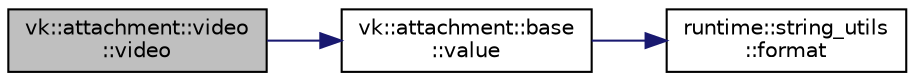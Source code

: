 digraph "vk::attachment::video::video"
{
 // LATEX_PDF_SIZE
  edge [fontname="Helvetica",fontsize="10",labelfontname="Helvetica",labelfontsize="10"];
  node [fontname="Helvetica",fontsize="10",shape=record];
  rankdir="LR";
  Node1 [label="vk::attachment::video\l::video",height=0.2,width=0.4,color="black", fillcolor="grey75", style="filled", fontcolor="black",tooltip=" "];
  Node1 -> Node2 [color="midnightblue",fontsize="10",style="solid",fontname="Helvetica"];
  Node2 [label="vk::attachment::base\l::value",height=0.2,width=0.4,color="black", fillcolor="white", style="filled",URL="$classvk_1_1attachment_1_1base.html#ad3aec9fdda5bd00bc0276f20b13784ec",tooltip=" "];
  Node2 -> Node3 [color="midnightblue",fontsize="10",style="solid",fontname="Helvetica"];
  Node3 [label="runtime::string_utils\l::format",height=0.2,width=0.4,color="black", fillcolor="white", style="filled",URL="$namespaceruntime_1_1string__utils.html#a03fc1b4ead1c0943ca7a5a802e958d4b",tooltip=" "];
}
